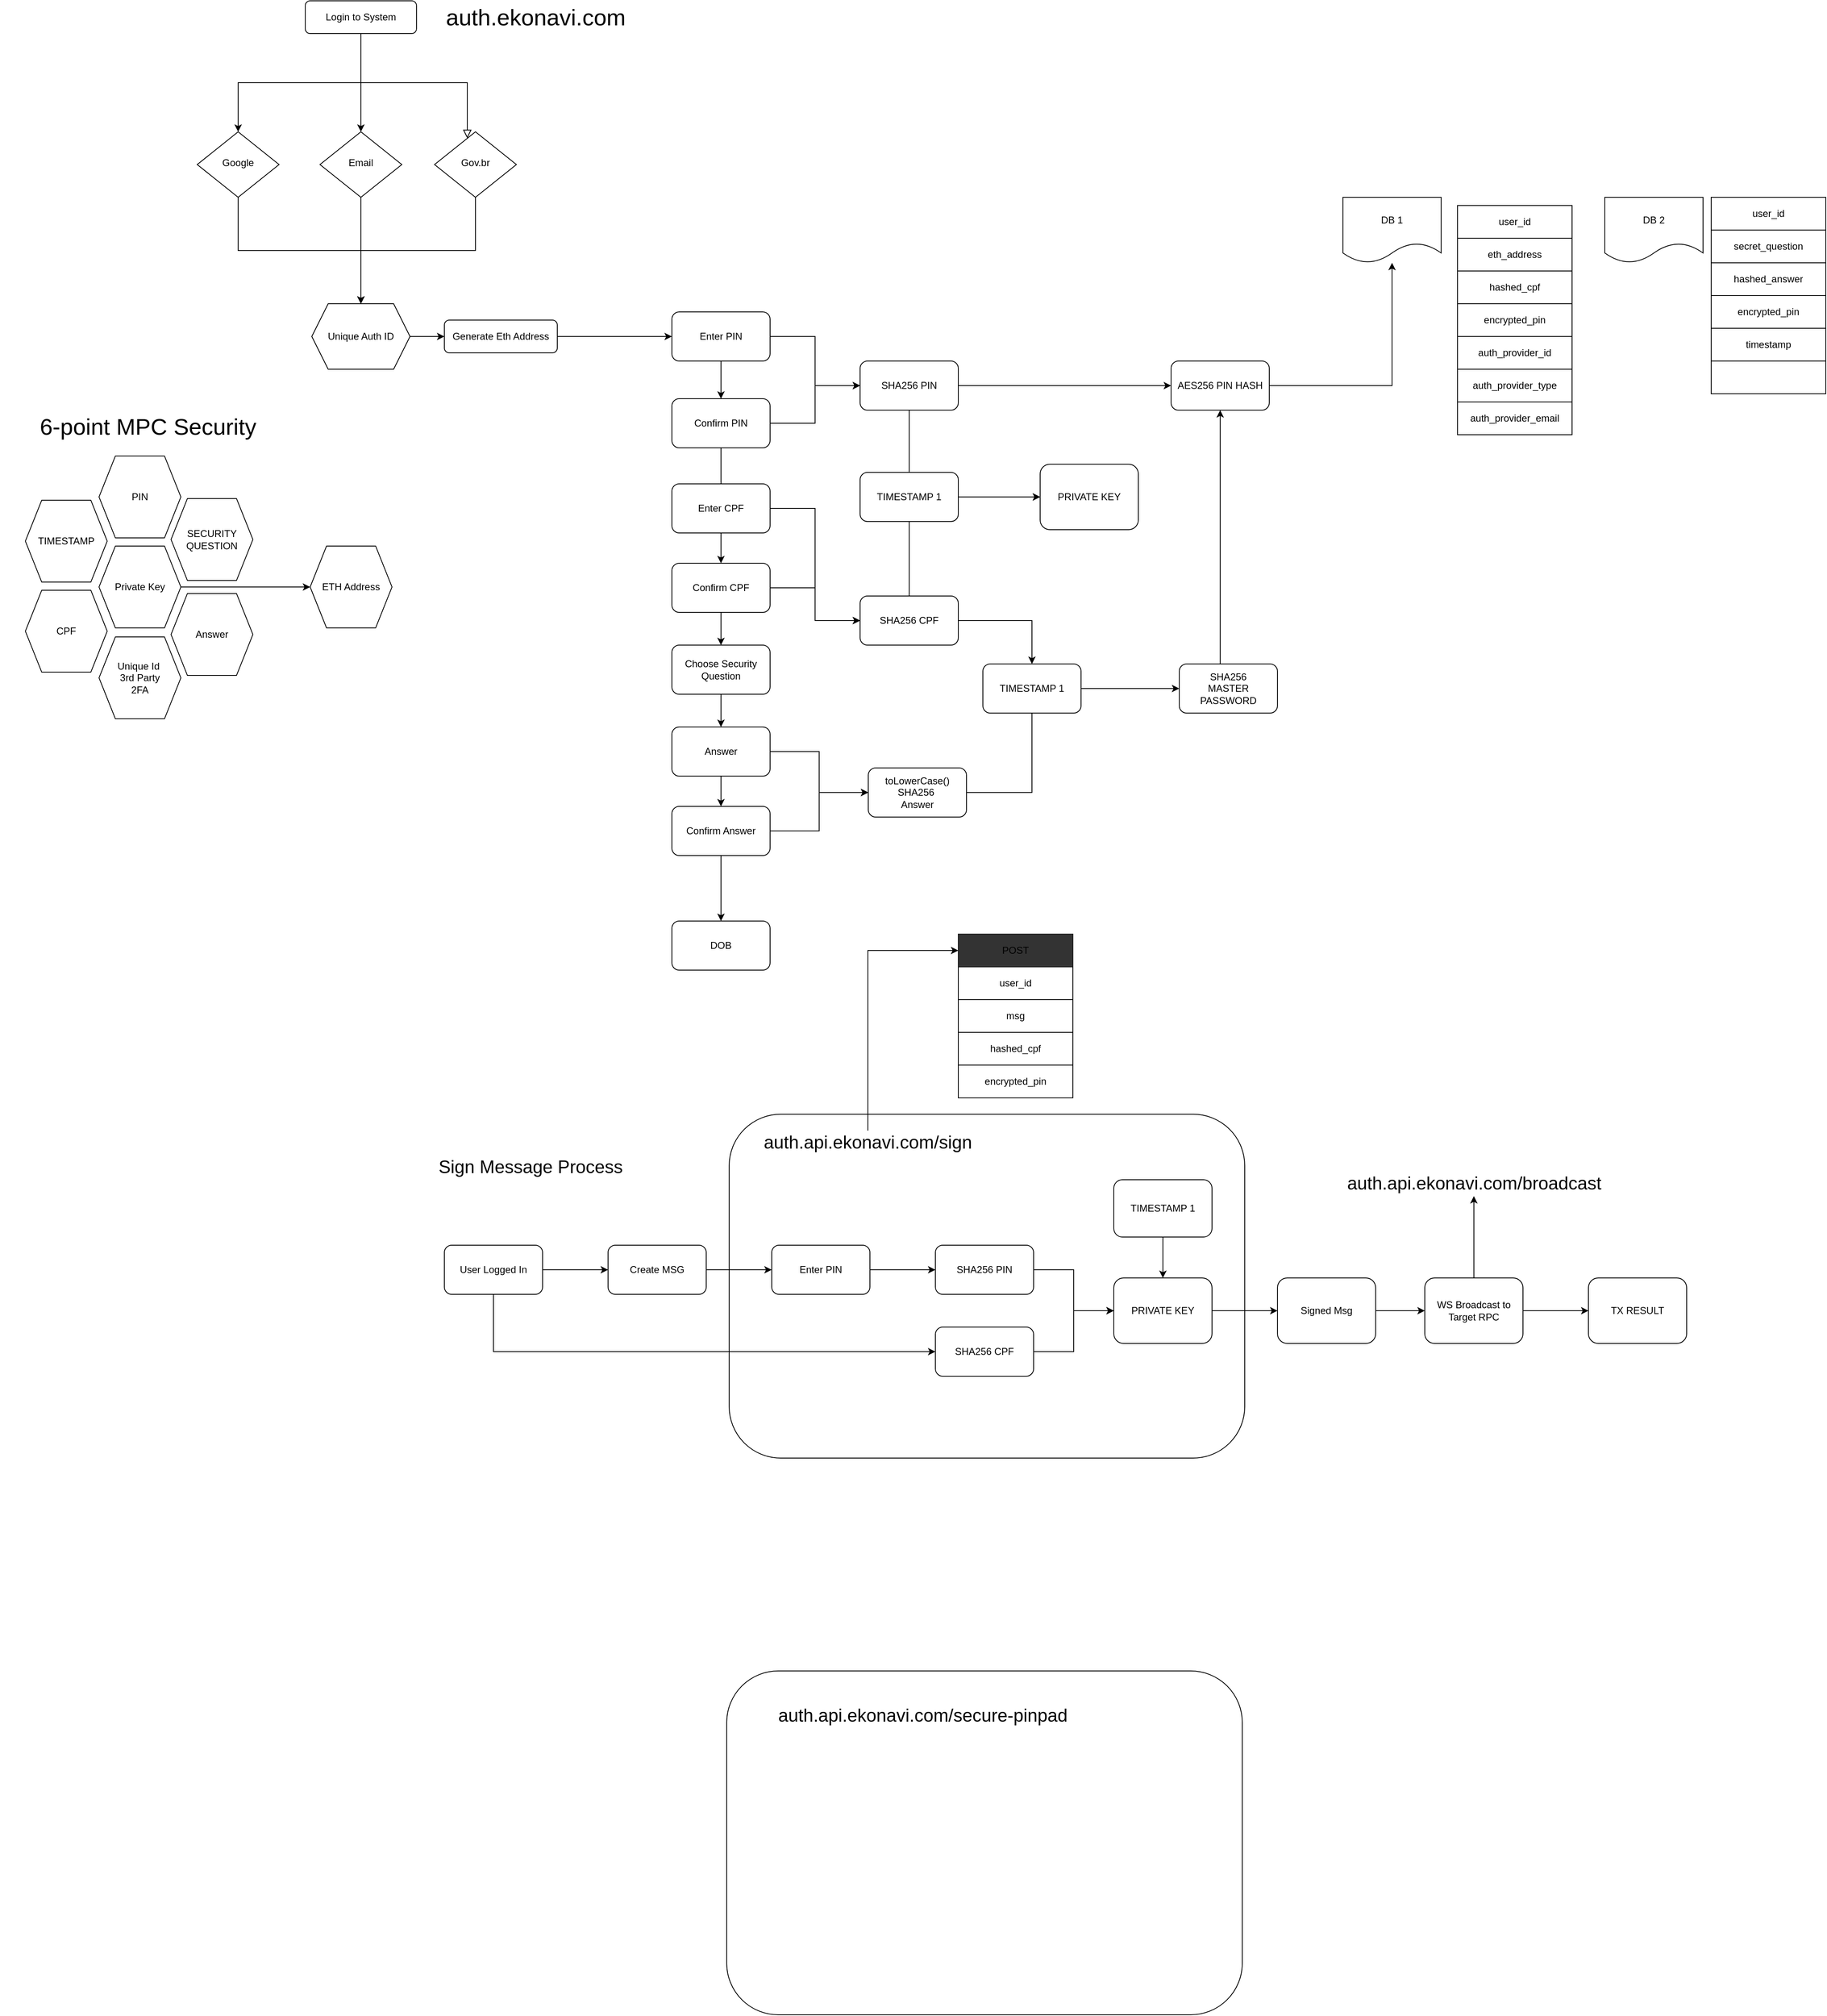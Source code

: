<mxfile version="24.7.5">
  <diagram id="C5RBs43oDa-KdzZeNtuy" name="Page-1">
    <mxGraphModel dx="2520" dy="1973" grid="1" gridSize="10" guides="1" tooltips="1" connect="1" arrows="1" fold="1" page="0" pageScale="1" pageWidth="827" pageHeight="1169" math="0" shadow="0">
      <root>
        <mxCell id="WIyWlLk6GJQsqaUBKTNV-0" />
        <mxCell id="WIyWlLk6GJQsqaUBKTNV-1" parent="WIyWlLk6GJQsqaUBKTNV-0" />
        <mxCell id="WvGBIlMx4rj5G6PDdZ6k-129" value="" style="rounded=1;whiteSpace=wrap;html=1;" vertex="1" parent="WIyWlLk6GJQsqaUBKTNV-1">
          <mxGeometry x="530" y="1280" width="630" height="420" as="geometry" />
        </mxCell>
        <mxCell id="WIyWlLk6GJQsqaUBKTNV-2" value="" style="rounded=0;html=1;jettySize=auto;orthogonalLoop=1;fontSize=11;endArrow=block;endFill=0;endSize=8;strokeWidth=1;shadow=0;labelBackgroundColor=none;edgeStyle=orthogonalEdgeStyle;" parent="WIyWlLk6GJQsqaUBKTNV-1" source="WIyWlLk6GJQsqaUBKTNV-3" target="WIyWlLk6GJQsqaUBKTNV-6" edge="1">
          <mxGeometry relative="1" as="geometry">
            <Array as="points">
              <mxPoint x="80" y="20" />
              <mxPoint x="210" y="20" />
            </Array>
          </mxGeometry>
        </mxCell>
        <mxCell id="WvGBIlMx4rj5G6PDdZ6k-3" style="edgeStyle=orthogonalEdgeStyle;rounded=0;orthogonalLoop=1;jettySize=auto;html=1;exitX=0.5;exitY=1;exitDx=0;exitDy=0;entryX=0.5;entryY=0;entryDx=0;entryDy=0;" edge="1" parent="WIyWlLk6GJQsqaUBKTNV-1" source="WIyWlLk6GJQsqaUBKTNV-3" target="WvGBIlMx4rj5G6PDdZ6k-0">
          <mxGeometry relative="1" as="geometry">
            <Array as="points">
              <mxPoint x="80" y="-10" />
              <mxPoint x="80" y="-10" />
            </Array>
          </mxGeometry>
        </mxCell>
        <mxCell id="WvGBIlMx4rj5G6PDdZ6k-4" style="edgeStyle=orthogonalEdgeStyle;rounded=0;orthogonalLoop=1;jettySize=auto;html=1;exitX=0.5;exitY=1;exitDx=0;exitDy=0;entryX=0.5;entryY=0;entryDx=0;entryDy=0;" edge="1" parent="WIyWlLk6GJQsqaUBKTNV-1" source="WIyWlLk6GJQsqaUBKTNV-3" target="WvGBIlMx4rj5G6PDdZ6k-5">
          <mxGeometry relative="1" as="geometry">
            <mxPoint x="-80" y="100" as="targetPoint" />
            <Array as="points">
              <mxPoint x="80" y="20" />
              <mxPoint x="-70" y="20" />
            </Array>
          </mxGeometry>
        </mxCell>
        <mxCell id="WIyWlLk6GJQsqaUBKTNV-3" value="Login to System" style="rounded=1;whiteSpace=wrap;html=1;fontSize=12;glass=0;strokeWidth=1;shadow=0;" parent="WIyWlLk6GJQsqaUBKTNV-1" vertex="1">
          <mxGeometry x="12" y="-80" width="136" height="40" as="geometry" />
        </mxCell>
        <mxCell id="WvGBIlMx4rj5G6PDdZ6k-15" style="edgeStyle=orthogonalEdgeStyle;rounded=0;orthogonalLoop=1;jettySize=auto;html=1;exitX=0.5;exitY=1;exitDx=0;exitDy=0;entryX=0.5;entryY=0;entryDx=0;entryDy=0;" edge="1" parent="WIyWlLk6GJQsqaUBKTNV-1" source="WIyWlLk6GJQsqaUBKTNV-6" target="WvGBIlMx4rj5G6PDdZ6k-9">
          <mxGeometry relative="1" as="geometry" />
        </mxCell>
        <mxCell id="WIyWlLk6GJQsqaUBKTNV-6" value="Gov.br" style="rhombus;whiteSpace=wrap;html=1;shadow=0;fontFamily=Helvetica;fontSize=12;align=center;strokeWidth=1;spacing=6;spacingTop=-4;" parent="WIyWlLk6GJQsqaUBKTNV-1" vertex="1">
          <mxGeometry x="170" y="80" width="100" height="80" as="geometry" />
        </mxCell>
        <mxCell id="WvGBIlMx4rj5G6PDdZ6k-14" style="edgeStyle=orthogonalEdgeStyle;rounded=0;orthogonalLoop=1;jettySize=auto;html=1;exitX=0.5;exitY=1;exitDx=0;exitDy=0;entryX=0.5;entryY=0;entryDx=0;entryDy=0;" edge="1" parent="WIyWlLk6GJQsqaUBKTNV-1" source="WvGBIlMx4rj5G6PDdZ6k-0" target="WvGBIlMx4rj5G6PDdZ6k-9">
          <mxGeometry relative="1" as="geometry">
            <mxPoint x="400" y="290" as="targetPoint" />
          </mxGeometry>
        </mxCell>
        <mxCell id="WvGBIlMx4rj5G6PDdZ6k-0" value="Email" style="rhombus;whiteSpace=wrap;html=1;shadow=0;fontFamily=Helvetica;fontSize=12;align=center;strokeWidth=1;spacing=6;spacingTop=-4;" vertex="1" parent="WIyWlLk6GJQsqaUBKTNV-1">
          <mxGeometry x="30" y="80" width="100" height="80" as="geometry" />
        </mxCell>
        <mxCell id="WvGBIlMx4rj5G6PDdZ6k-13" style="edgeStyle=orthogonalEdgeStyle;rounded=0;orthogonalLoop=1;jettySize=auto;html=1;exitX=0.5;exitY=1;exitDx=0;exitDy=0;entryX=0.5;entryY=0;entryDx=0;entryDy=0;" edge="1" parent="WIyWlLk6GJQsqaUBKTNV-1" source="WvGBIlMx4rj5G6PDdZ6k-5" target="WvGBIlMx4rj5G6PDdZ6k-9">
          <mxGeometry relative="1" as="geometry" />
        </mxCell>
        <mxCell id="WvGBIlMx4rj5G6PDdZ6k-5" value="Google" style="rhombus;whiteSpace=wrap;html=1;shadow=0;fontFamily=Helvetica;fontSize=12;align=center;strokeWidth=1;spacing=6;spacingTop=-4;" vertex="1" parent="WIyWlLk6GJQsqaUBKTNV-1">
          <mxGeometry x="-120" y="80" width="100" height="80" as="geometry" />
        </mxCell>
        <mxCell id="WvGBIlMx4rj5G6PDdZ6k-17" style="edgeStyle=orthogonalEdgeStyle;rounded=0;orthogonalLoop=1;jettySize=auto;html=1;exitX=1;exitY=0.5;exitDx=0;exitDy=0;entryX=0;entryY=0.5;entryDx=0;entryDy=0;" edge="1" parent="WIyWlLk6GJQsqaUBKTNV-1" source="WvGBIlMx4rj5G6PDdZ6k-9" target="WvGBIlMx4rj5G6PDdZ6k-16">
          <mxGeometry relative="1" as="geometry" />
        </mxCell>
        <mxCell id="WvGBIlMx4rj5G6PDdZ6k-9" value="Unique Auth ID" style="shape=hexagon;perimeter=hexagonPerimeter2;whiteSpace=wrap;html=1;fixedSize=1;" vertex="1" parent="WIyWlLk6GJQsqaUBKTNV-1">
          <mxGeometry x="20" y="290" width="120" height="80" as="geometry" />
        </mxCell>
        <mxCell id="WvGBIlMx4rj5G6PDdZ6k-22" value="" style="edgeStyle=orthogonalEdgeStyle;rounded=0;orthogonalLoop=1;jettySize=auto;html=1;" edge="1" parent="WIyWlLk6GJQsqaUBKTNV-1" source="WvGBIlMx4rj5G6PDdZ6k-16" target="WvGBIlMx4rj5G6PDdZ6k-21">
          <mxGeometry relative="1" as="geometry" />
        </mxCell>
        <mxCell id="WvGBIlMx4rj5G6PDdZ6k-16" value="Generate Eth Address" style="rounded=1;whiteSpace=wrap;html=1;fontSize=12;glass=0;strokeWidth=1;shadow=0;" vertex="1" parent="WIyWlLk6GJQsqaUBKTNV-1">
          <mxGeometry x="182" y="310" width="138" height="40" as="geometry" />
        </mxCell>
        <mxCell id="WvGBIlMx4rj5G6PDdZ6k-24" value="" style="edgeStyle=orthogonalEdgeStyle;rounded=0;orthogonalLoop=1;jettySize=auto;html=1;" edge="1" parent="WIyWlLk6GJQsqaUBKTNV-1" source="WvGBIlMx4rj5G6PDdZ6k-21" target="WvGBIlMx4rj5G6PDdZ6k-23">
          <mxGeometry relative="1" as="geometry" />
        </mxCell>
        <mxCell id="WvGBIlMx4rj5G6PDdZ6k-35" value="" style="edgeStyle=orthogonalEdgeStyle;rounded=0;orthogonalLoop=1;jettySize=auto;html=1;" edge="1" parent="WIyWlLk6GJQsqaUBKTNV-1" source="WvGBIlMx4rj5G6PDdZ6k-21" target="WvGBIlMx4rj5G6PDdZ6k-34">
          <mxGeometry relative="1" as="geometry" />
        </mxCell>
        <mxCell id="WvGBIlMx4rj5G6PDdZ6k-21" value="Enter PIN" style="whiteSpace=wrap;html=1;rounded=1;glass=0;strokeWidth=1;shadow=0;" vertex="1" parent="WIyWlLk6GJQsqaUBKTNV-1">
          <mxGeometry x="460" y="300" width="120" height="60" as="geometry" />
        </mxCell>
        <mxCell id="WvGBIlMx4rj5G6PDdZ6k-26" value="" style="edgeStyle=orthogonalEdgeStyle;rounded=0;orthogonalLoop=1;jettySize=auto;html=1;" edge="1" parent="WIyWlLk6GJQsqaUBKTNV-1" source="WvGBIlMx4rj5G6PDdZ6k-23">
          <mxGeometry relative="1" as="geometry">
            <mxPoint x="520" y="520" as="targetPoint" />
          </mxGeometry>
        </mxCell>
        <mxCell id="WvGBIlMx4rj5G6PDdZ6k-36" style="edgeStyle=orthogonalEdgeStyle;rounded=0;orthogonalLoop=1;jettySize=auto;html=1;exitX=1;exitY=0.5;exitDx=0;exitDy=0;entryX=0;entryY=0.5;entryDx=0;entryDy=0;" edge="1" parent="WIyWlLk6GJQsqaUBKTNV-1" source="WvGBIlMx4rj5G6PDdZ6k-23" target="WvGBIlMx4rj5G6PDdZ6k-34">
          <mxGeometry relative="1" as="geometry" />
        </mxCell>
        <mxCell id="WvGBIlMx4rj5G6PDdZ6k-23" value="Confirm PIN" style="whiteSpace=wrap;html=1;rounded=1;glass=0;strokeWidth=1;shadow=0;" vertex="1" parent="WIyWlLk6GJQsqaUBKTNV-1">
          <mxGeometry x="460" y="406" width="120" height="60" as="geometry" />
        </mxCell>
        <mxCell id="WvGBIlMx4rj5G6PDdZ6k-28" value="" style="edgeStyle=orthogonalEdgeStyle;rounded=0;orthogonalLoop=1;jettySize=auto;html=1;" edge="1" parent="WIyWlLk6GJQsqaUBKTNV-1" source="WvGBIlMx4rj5G6PDdZ6k-25" target="WvGBIlMx4rj5G6PDdZ6k-27">
          <mxGeometry relative="1" as="geometry" />
        </mxCell>
        <mxCell id="WvGBIlMx4rj5G6PDdZ6k-25" value="Choose Security Question" style="whiteSpace=wrap;html=1;rounded=1;glass=0;strokeWidth=1;shadow=0;" vertex="1" parent="WIyWlLk6GJQsqaUBKTNV-1">
          <mxGeometry x="460" y="707" width="120" height="60" as="geometry" />
        </mxCell>
        <mxCell id="WvGBIlMx4rj5G6PDdZ6k-30" value="" style="edgeStyle=orthogonalEdgeStyle;rounded=0;orthogonalLoop=1;jettySize=auto;html=1;" edge="1" parent="WIyWlLk6GJQsqaUBKTNV-1" source="WvGBIlMx4rj5G6PDdZ6k-27" target="WvGBIlMx4rj5G6PDdZ6k-29">
          <mxGeometry relative="1" as="geometry" />
        </mxCell>
        <mxCell id="WvGBIlMx4rj5G6PDdZ6k-32" value="" style="edgeStyle=orthogonalEdgeStyle;rounded=0;orthogonalLoop=1;jettySize=auto;html=1;" edge="1" parent="WIyWlLk6GJQsqaUBKTNV-1" source="WvGBIlMx4rj5G6PDdZ6k-27" target="WvGBIlMx4rj5G6PDdZ6k-31">
          <mxGeometry relative="1" as="geometry" />
        </mxCell>
        <mxCell id="WvGBIlMx4rj5G6PDdZ6k-27" value="Answer" style="whiteSpace=wrap;html=1;rounded=1;glass=0;strokeWidth=1;shadow=0;" vertex="1" parent="WIyWlLk6GJQsqaUBKTNV-1">
          <mxGeometry x="460" y="807" width="120" height="60" as="geometry" />
        </mxCell>
        <mxCell id="WvGBIlMx4rj5G6PDdZ6k-33" style="edgeStyle=orthogonalEdgeStyle;rounded=0;orthogonalLoop=1;jettySize=auto;html=1;exitX=1;exitY=0.5;exitDx=0;exitDy=0;entryX=0;entryY=0.5;entryDx=0;entryDy=0;" edge="1" parent="WIyWlLk6GJQsqaUBKTNV-1" source="WvGBIlMx4rj5G6PDdZ6k-29" target="WvGBIlMx4rj5G6PDdZ6k-31">
          <mxGeometry relative="1" as="geometry" />
        </mxCell>
        <mxCell id="WvGBIlMx4rj5G6PDdZ6k-108" value="" style="edgeStyle=orthogonalEdgeStyle;rounded=0;orthogonalLoop=1;jettySize=auto;html=1;" edge="1" parent="WIyWlLk6GJQsqaUBKTNV-1" source="WvGBIlMx4rj5G6PDdZ6k-29" target="WvGBIlMx4rj5G6PDdZ6k-107">
          <mxGeometry relative="1" as="geometry" />
        </mxCell>
        <mxCell id="WvGBIlMx4rj5G6PDdZ6k-29" value="Confirm Answer" style="whiteSpace=wrap;html=1;rounded=1;glass=0;strokeWidth=1;shadow=0;" vertex="1" parent="WIyWlLk6GJQsqaUBKTNV-1">
          <mxGeometry x="460" y="904" width="120" height="60" as="geometry" />
        </mxCell>
        <mxCell id="WvGBIlMx4rj5G6PDdZ6k-49" style="edgeStyle=orthogonalEdgeStyle;rounded=0;orthogonalLoop=1;jettySize=auto;html=1;entryX=0;entryY=0.5;entryDx=0;entryDy=0;" edge="1" parent="WIyWlLk6GJQsqaUBKTNV-1" source="WvGBIlMx4rj5G6PDdZ6k-31" target="WvGBIlMx4rj5G6PDdZ6k-47">
          <mxGeometry relative="1" as="geometry">
            <Array as="points">
              <mxPoint x="900" y="887" />
              <mxPoint x="900" y="760" />
            </Array>
          </mxGeometry>
        </mxCell>
        <mxCell id="WvGBIlMx4rj5G6PDdZ6k-31" value="toLowerCase()&lt;br&gt;SHA256&amp;nbsp;&lt;br&gt;Answer" style="whiteSpace=wrap;html=1;rounded=1;glass=0;strokeWidth=1;shadow=0;" vertex="1" parent="WIyWlLk6GJQsqaUBKTNV-1">
          <mxGeometry x="700" y="857" width="120" height="60" as="geometry" />
        </mxCell>
        <mxCell id="WvGBIlMx4rj5G6PDdZ6k-51" value="" style="edgeStyle=orthogonalEdgeStyle;rounded=0;orthogonalLoop=1;jettySize=auto;html=1;" edge="1" parent="WIyWlLk6GJQsqaUBKTNV-1" source="WvGBIlMx4rj5G6PDdZ6k-34" target="WvGBIlMx4rj5G6PDdZ6k-50">
          <mxGeometry relative="1" as="geometry" />
        </mxCell>
        <mxCell id="WvGBIlMx4rj5G6PDdZ6k-60" style="edgeStyle=orthogonalEdgeStyle;rounded=0;orthogonalLoop=1;jettySize=auto;html=1;exitX=0.5;exitY=1;exitDx=0;exitDy=0;entryX=0;entryY=0.5;entryDx=0;entryDy=0;" edge="1" parent="WIyWlLk6GJQsqaUBKTNV-1" source="WvGBIlMx4rj5G6PDdZ6k-34" target="WvGBIlMx4rj5G6PDdZ6k-56">
          <mxGeometry relative="1" as="geometry" />
        </mxCell>
        <mxCell id="WvGBIlMx4rj5G6PDdZ6k-34" value="SHA256&amp;nbsp;PIN" style="whiteSpace=wrap;html=1;rounded=1;glass=0;strokeWidth=1;shadow=0;" vertex="1" parent="WIyWlLk6GJQsqaUBKTNV-1">
          <mxGeometry x="690" y="360" width="120" height="60" as="geometry" />
        </mxCell>
        <mxCell id="WvGBIlMx4rj5G6PDdZ6k-39" value="" style="edgeStyle=orthogonalEdgeStyle;rounded=0;orthogonalLoop=1;jettySize=auto;html=1;" edge="1" parent="WIyWlLk6GJQsqaUBKTNV-1" source="WvGBIlMx4rj5G6PDdZ6k-37" target="WvGBIlMx4rj5G6PDdZ6k-38">
          <mxGeometry relative="1" as="geometry" />
        </mxCell>
        <mxCell id="WvGBIlMx4rj5G6PDdZ6k-42" style="edgeStyle=orthogonalEdgeStyle;rounded=0;orthogonalLoop=1;jettySize=auto;html=1;exitX=1;exitY=0.5;exitDx=0;exitDy=0;entryX=0;entryY=0.5;entryDx=0;entryDy=0;" edge="1" parent="WIyWlLk6GJQsqaUBKTNV-1" source="WvGBIlMx4rj5G6PDdZ6k-37" target="WvGBIlMx4rj5G6PDdZ6k-44">
          <mxGeometry relative="1" as="geometry">
            <mxPoint x="660" y="550" as="targetPoint" />
          </mxGeometry>
        </mxCell>
        <mxCell id="WvGBIlMx4rj5G6PDdZ6k-37" value="Enter CPF" style="whiteSpace=wrap;html=1;rounded=1;glass=0;strokeWidth=1;shadow=0;" vertex="1" parent="WIyWlLk6GJQsqaUBKTNV-1">
          <mxGeometry x="460" y="510" width="120" height="60" as="geometry" />
        </mxCell>
        <mxCell id="WvGBIlMx4rj5G6PDdZ6k-40" value="" style="edgeStyle=orthogonalEdgeStyle;rounded=0;orthogonalLoop=1;jettySize=auto;html=1;" edge="1" parent="WIyWlLk6GJQsqaUBKTNV-1" source="WvGBIlMx4rj5G6PDdZ6k-38" target="WvGBIlMx4rj5G6PDdZ6k-25">
          <mxGeometry relative="1" as="geometry" />
        </mxCell>
        <mxCell id="WvGBIlMx4rj5G6PDdZ6k-45" style="edgeStyle=orthogonalEdgeStyle;rounded=0;orthogonalLoop=1;jettySize=auto;html=1;entryX=0;entryY=0.5;entryDx=0;entryDy=0;" edge="1" parent="WIyWlLk6GJQsqaUBKTNV-1" source="WvGBIlMx4rj5G6PDdZ6k-38" target="WvGBIlMx4rj5G6PDdZ6k-44">
          <mxGeometry relative="1" as="geometry" />
        </mxCell>
        <mxCell id="WvGBIlMx4rj5G6PDdZ6k-38" value="Confirm CPF" style="whiteSpace=wrap;html=1;rounded=1;glass=0;strokeWidth=1;shadow=0;" vertex="1" parent="WIyWlLk6GJQsqaUBKTNV-1">
          <mxGeometry x="460" y="607" width="120" height="60" as="geometry" />
        </mxCell>
        <mxCell id="WvGBIlMx4rj5G6PDdZ6k-61" style="edgeStyle=orthogonalEdgeStyle;rounded=0;orthogonalLoop=1;jettySize=auto;html=1;exitX=0.5;exitY=0;exitDx=0;exitDy=0;entryX=0;entryY=0.5;entryDx=0;entryDy=0;" edge="1" parent="WIyWlLk6GJQsqaUBKTNV-1" source="WvGBIlMx4rj5G6PDdZ6k-46" target="WvGBIlMx4rj5G6PDdZ6k-56">
          <mxGeometry relative="1" as="geometry">
            <Array as="points">
              <mxPoint x="750" y="647" />
              <mxPoint x="750" y="490" />
            </Array>
          </mxGeometry>
        </mxCell>
        <mxCell id="WvGBIlMx4rj5G6PDdZ6k-44" value="SHA256 CPF" style="whiteSpace=wrap;html=1;rounded=1;glass=0;strokeWidth=1;shadow=0;" vertex="1" parent="WIyWlLk6GJQsqaUBKTNV-1">
          <mxGeometry x="690" y="647" width="120" height="60" as="geometry" />
        </mxCell>
        <mxCell id="WvGBIlMx4rj5G6PDdZ6k-52" style="edgeStyle=orthogonalEdgeStyle;rounded=0;orthogonalLoop=1;jettySize=auto;html=1;entryX=0.5;entryY=1;entryDx=0;entryDy=0;" edge="1" parent="WIyWlLk6GJQsqaUBKTNV-1" source="WvGBIlMx4rj5G6PDdZ6k-47" target="WvGBIlMx4rj5G6PDdZ6k-50">
          <mxGeometry relative="1" as="geometry">
            <Array as="points">
              <mxPoint x="1130" y="450" />
              <mxPoint x="1130" y="450" />
            </Array>
          </mxGeometry>
        </mxCell>
        <mxCell id="WvGBIlMx4rj5G6PDdZ6k-47" value="SHA256&lt;div&gt;MASTER PASSWORD&lt;/div&gt;" style="whiteSpace=wrap;html=1;rounded=1;glass=0;strokeWidth=1;shadow=0;" vertex="1" parent="WIyWlLk6GJQsqaUBKTNV-1">
          <mxGeometry x="1080" y="730" width="120" height="60" as="geometry" />
        </mxCell>
        <mxCell id="WvGBIlMx4rj5G6PDdZ6k-54" value="" style="edgeStyle=orthogonalEdgeStyle;rounded=0;orthogonalLoop=1;jettySize=auto;html=1;" edge="1" parent="WIyWlLk6GJQsqaUBKTNV-1" source="WvGBIlMx4rj5G6PDdZ6k-50" target="WvGBIlMx4rj5G6PDdZ6k-53">
          <mxGeometry relative="1" as="geometry" />
        </mxCell>
        <mxCell id="WvGBIlMx4rj5G6PDdZ6k-50" value="AES256 PIN HASH" style="whiteSpace=wrap;html=1;rounded=1;glass=0;strokeWidth=1;shadow=0;" vertex="1" parent="WIyWlLk6GJQsqaUBKTNV-1">
          <mxGeometry x="1070" y="360" width="120" height="60" as="geometry" />
        </mxCell>
        <mxCell id="WvGBIlMx4rj5G6PDdZ6k-53" value="DB 1" style="shape=document;whiteSpace=wrap;html=1;boundedLbl=1;rounded=1;glass=0;strokeWidth=1;shadow=0;" vertex="1" parent="WIyWlLk6GJQsqaUBKTNV-1">
          <mxGeometry x="1280" y="160" width="120" height="80" as="geometry" />
        </mxCell>
        <mxCell id="WvGBIlMx4rj5G6PDdZ6k-55" value="DB 2" style="shape=document;whiteSpace=wrap;html=1;boundedLbl=1;rounded=1;glass=0;strokeWidth=1;shadow=0;" vertex="1" parent="WIyWlLk6GJQsqaUBKTNV-1">
          <mxGeometry x="1600" y="160" width="120" height="80" as="geometry" />
        </mxCell>
        <mxCell id="WvGBIlMx4rj5G6PDdZ6k-56" value="PRIVATE KEY" style="whiteSpace=wrap;html=1;rounded=1;glass=0;strokeWidth=1;shadow=0;" vertex="1" parent="WIyWlLk6GJQsqaUBKTNV-1">
          <mxGeometry x="910" y="486" width="120" height="80" as="geometry" />
        </mxCell>
        <mxCell id="WvGBIlMx4rj5G6PDdZ6k-46" value="TIMESTAMP 1" style="whiteSpace=wrap;html=1;rounded=1;glass=0;strokeWidth=1;shadow=0;" vertex="1" parent="WIyWlLk6GJQsqaUBKTNV-1">
          <mxGeometry x="690" y="496" width="120" height="60" as="geometry" />
        </mxCell>
        <mxCell id="WvGBIlMx4rj5G6PDdZ6k-90" value="" style="shape=table;startSize=0;container=1;collapsible=0;childLayout=tableLayout;" vertex="1" parent="WIyWlLk6GJQsqaUBKTNV-1">
          <mxGeometry x="1730" y="160" width="140" height="240" as="geometry" />
        </mxCell>
        <mxCell id="WvGBIlMx4rj5G6PDdZ6k-91" value="" style="shape=tableRow;horizontal=0;startSize=0;swimlaneHead=0;swimlaneBody=0;strokeColor=inherit;top=0;left=0;bottom=0;right=0;collapsible=0;dropTarget=0;fillColor=none;points=[[0,0.5],[1,0.5]];portConstraint=eastwest;" vertex="1" parent="WvGBIlMx4rj5G6PDdZ6k-90">
          <mxGeometry width="140" height="40" as="geometry" />
        </mxCell>
        <mxCell id="WvGBIlMx4rj5G6PDdZ6k-92" value="user_id" style="shape=partialRectangle;html=1;whiteSpace=wrap;connectable=0;strokeColor=inherit;overflow=hidden;fillColor=none;top=0;left=0;bottom=0;right=0;pointerEvents=1;" vertex="1" parent="WvGBIlMx4rj5G6PDdZ6k-91">
          <mxGeometry width="140" height="40" as="geometry">
            <mxRectangle width="140" height="40" as="alternateBounds" />
          </mxGeometry>
        </mxCell>
        <mxCell id="WvGBIlMx4rj5G6PDdZ6k-93" value="" style="shape=tableRow;horizontal=0;startSize=0;swimlaneHead=0;swimlaneBody=0;strokeColor=inherit;top=0;left=0;bottom=0;right=0;collapsible=0;dropTarget=0;fillColor=none;points=[[0,0.5],[1,0.5]];portConstraint=eastwest;" vertex="1" parent="WvGBIlMx4rj5G6PDdZ6k-90">
          <mxGeometry y="40" width="140" height="40" as="geometry" />
        </mxCell>
        <mxCell id="WvGBIlMx4rj5G6PDdZ6k-94" value="secret_question" style="shape=partialRectangle;html=1;whiteSpace=wrap;connectable=0;strokeColor=inherit;overflow=hidden;fillColor=none;top=0;left=0;bottom=0;right=0;pointerEvents=1;" vertex="1" parent="WvGBIlMx4rj5G6PDdZ6k-93">
          <mxGeometry width="140" height="40" as="geometry">
            <mxRectangle width="140" height="40" as="alternateBounds" />
          </mxGeometry>
        </mxCell>
        <mxCell id="WvGBIlMx4rj5G6PDdZ6k-95" value="" style="shape=tableRow;horizontal=0;startSize=0;swimlaneHead=0;swimlaneBody=0;strokeColor=inherit;top=0;left=0;bottom=0;right=0;collapsible=0;dropTarget=0;fillColor=none;points=[[0,0.5],[1,0.5]];portConstraint=eastwest;" vertex="1" parent="WvGBIlMx4rj5G6PDdZ6k-90">
          <mxGeometry y="80" width="140" height="40" as="geometry" />
        </mxCell>
        <mxCell id="WvGBIlMx4rj5G6PDdZ6k-96" value="hashed_answer" style="shape=partialRectangle;html=1;whiteSpace=wrap;connectable=0;strokeColor=inherit;overflow=hidden;fillColor=none;top=0;left=0;bottom=0;right=0;pointerEvents=1;" vertex="1" parent="WvGBIlMx4rj5G6PDdZ6k-95">
          <mxGeometry width="140" height="40" as="geometry">
            <mxRectangle width="140" height="40" as="alternateBounds" />
          </mxGeometry>
        </mxCell>
        <mxCell id="WvGBIlMx4rj5G6PDdZ6k-97" value="" style="shape=tableRow;horizontal=0;startSize=0;swimlaneHead=0;swimlaneBody=0;strokeColor=inherit;top=0;left=0;bottom=0;right=0;collapsible=0;dropTarget=0;fillColor=none;points=[[0,0.5],[1,0.5]];portConstraint=eastwest;" vertex="1" parent="WvGBIlMx4rj5G6PDdZ6k-90">
          <mxGeometry y="120" width="140" height="40" as="geometry" />
        </mxCell>
        <mxCell id="WvGBIlMx4rj5G6PDdZ6k-98" value="encrypted_pin" style="shape=partialRectangle;html=1;whiteSpace=wrap;connectable=0;strokeColor=inherit;overflow=hidden;fillColor=none;top=0;left=0;bottom=0;right=0;pointerEvents=1;" vertex="1" parent="WvGBIlMx4rj5G6PDdZ6k-97">
          <mxGeometry width="140" height="40" as="geometry">
            <mxRectangle width="140" height="40" as="alternateBounds" />
          </mxGeometry>
        </mxCell>
        <mxCell id="WvGBIlMx4rj5G6PDdZ6k-99" value="" style="shape=tableRow;horizontal=0;startSize=0;swimlaneHead=0;swimlaneBody=0;strokeColor=inherit;top=0;left=0;bottom=0;right=0;collapsible=0;dropTarget=0;fillColor=none;points=[[0,0.5],[1,0.5]];portConstraint=eastwest;" vertex="1" parent="WvGBIlMx4rj5G6PDdZ6k-90">
          <mxGeometry y="160" width="140" height="40" as="geometry" />
        </mxCell>
        <mxCell id="WvGBIlMx4rj5G6PDdZ6k-100" value="timestamp" style="shape=partialRectangle;html=1;whiteSpace=wrap;connectable=0;strokeColor=inherit;overflow=hidden;fillColor=none;top=0;left=0;bottom=0;right=0;pointerEvents=1;" vertex="1" parent="WvGBIlMx4rj5G6PDdZ6k-99">
          <mxGeometry width="140" height="40" as="geometry">
            <mxRectangle width="140" height="40" as="alternateBounds" />
          </mxGeometry>
        </mxCell>
        <mxCell id="WvGBIlMx4rj5G6PDdZ6k-101" value="" style="shape=tableRow;horizontal=0;startSize=0;swimlaneHead=0;swimlaneBody=0;strokeColor=inherit;top=0;left=0;bottom=0;right=0;collapsible=0;dropTarget=0;fillColor=none;points=[[0,0.5],[1,0.5]];portConstraint=eastwest;" vertex="1" parent="WvGBIlMx4rj5G6PDdZ6k-90">
          <mxGeometry y="200" width="140" height="40" as="geometry" />
        </mxCell>
        <mxCell id="WvGBIlMx4rj5G6PDdZ6k-102" value="" style="shape=partialRectangle;html=1;whiteSpace=wrap;connectable=0;strokeColor=inherit;overflow=hidden;fillColor=none;top=0;left=0;bottom=0;right=0;pointerEvents=1;" vertex="1" parent="WvGBIlMx4rj5G6PDdZ6k-101">
          <mxGeometry width="140" height="40" as="geometry">
            <mxRectangle width="140" height="40" as="alternateBounds" />
          </mxGeometry>
        </mxCell>
        <mxCell id="WvGBIlMx4rj5G6PDdZ6k-106" value="" style="edgeStyle=orthogonalEdgeStyle;rounded=0;orthogonalLoop=1;jettySize=auto;html=1;exitX=1;exitY=0.5;exitDx=0;exitDy=0;" edge="1" parent="WIyWlLk6GJQsqaUBKTNV-1" source="WvGBIlMx4rj5G6PDdZ6k-44" target="WvGBIlMx4rj5G6PDdZ6k-105">
          <mxGeometry relative="1" as="geometry">
            <mxPoint x="810" y="677" as="sourcePoint" />
            <mxPoint x="1080" y="760" as="targetPoint" />
            <Array as="points" />
          </mxGeometry>
        </mxCell>
        <mxCell id="WvGBIlMx4rj5G6PDdZ6k-105" value="TIMESTAMP 1" style="whiteSpace=wrap;html=1;rounded=1;glass=0;strokeWidth=1;shadow=0;" vertex="1" parent="WIyWlLk6GJQsqaUBKTNV-1">
          <mxGeometry x="840" y="730" width="120" height="60" as="geometry" />
        </mxCell>
        <mxCell id="WvGBIlMx4rj5G6PDdZ6k-107" value="DOB" style="whiteSpace=wrap;html=1;rounded=1;glass=0;strokeWidth=1;shadow=0;" vertex="1" parent="WIyWlLk6GJQsqaUBKTNV-1">
          <mxGeometry x="460" y="1044" width="120" height="60" as="geometry" />
        </mxCell>
        <mxCell id="WvGBIlMx4rj5G6PDdZ6k-111" value="" style="edgeStyle=orthogonalEdgeStyle;rounded=0;orthogonalLoop=1;jettySize=auto;html=1;" edge="1" parent="WIyWlLk6GJQsqaUBKTNV-1" source="WvGBIlMx4rj5G6PDdZ6k-109" target="WvGBIlMx4rj5G6PDdZ6k-110">
          <mxGeometry relative="1" as="geometry" />
        </mxCell>
        <mxCell id="WvGBIlMx4rj5G6PDdZ6k-109" value="Create MSG" style="whiteSpace=wrap;html=1;rounded=1;glass=0;strokeWidth=1;shadow=0;" vertex="1" parent="WIyWlLk6GJQsqaUBKTNV-1">
          <mxGeometry x="382" y="1440" width="120" height="60" as="geometry" />
        </mxCell>
        <mxCell id="WvGBIlMx4rj5G6PDdZ6k-117" value="" style="edgeStyle=orthogonalEdgeStyle;rounded=0;orthogonalLoop=1;jettySize=auto;html=1;" edge="1" parent="WIyWlLk6GJQsqaUBKTNV-1" source="WvGBIlMx4rj5G6PDdZ6k-110" target="WvGBIlMx4rj5G6PDdZ6k-116">
          <mxGeometry relative="1" as="geometry" />
        </mxCell>
        <mxCell id="WvGBIlMx4rj5G6PDdZ6k-110" value="Enter PIN" style="whiteSpace=wrap;html=1;rounded=1;glass=0;strokeWidth=1;shadow=0;" vertex="1" parent="WIyWlLk6GJQsqaUBKTNV-1">
          <mxGeometry x="582" y="1440" width="120" height="60" as="geometry" />
        </mxCell>
        <mxCell id="WvGBIlMx4rj5G6PDdZ6k-114" value="" style="edgeStyle=orthogonalEdgeStyle;rounded=0;orthogonalLoop=1;jettySize=auto;html=1;" edge="1" parent="WIyWlLk6GJQsqaUBKTNV-1" source="WvGBIlMx4rj5G6PDdZ6k-112" target="WvGBIlMx4rj5G6PDdZ6k-109">
          <mxGeometry relative="1" as="geometry" />
        </mxCell>
        <mxCell id="WvGBIlMx4rj5G6PDdZ6k-119" style="edgeStyle=orthogonalEdgeStyle;rounded=0;orthogonalLoop=1;jettySize=auto;html=1;entryX=0;entryY=0.5;entryDx=0;entryDy=0;exitX=0.5;exitY=1;exitDx=0;exitDy=0;" edge="1" parent="WIyWlLk6GJQsqaUBKTNV-1" source="WvGBIlMx4rj5G6PDdZ6k-112" target="WvGBIlMx4rj5G6PDdZ6k-118">
          <mxGeometry relative="1" as="geometry" />
        </mxCell>
        <mxCell id="WvGBIlMx4rj5G6PDdZ6k-112" value="User Logged In" style="whiteSpace=wrap;html=1;rounded=1;glass=0;strokeWidth=1;shadow=0;" vertex="1" parent="WIyWlLk6GJQsqaUBKTNV-1">
          <mxGeometry x="182" y="1440" width="120" height="60" as="geometry" />
        </mxCell>
        <mxCell id="WvGBIlMx4rj5G6PDdZ6k-115" value="Sign Message Process" style="whiteSpace=wrap;html=1;rounded=1;glass=0;strokeWidth=1;shadow=0;fontSize=22;strokeColor=none;" vertex="1" parent="WIyWlLk6GJQsqaUBKTNV-1">
          <mxGeometry x="115" y="1330" width="345" height="30" as="geometry" />
        </mxCell>
        <mxCell id="WvGBIlMx4rj5G6PDdZ6k-122" style="edgeStyle=orthogonalEdgeStyle;rounded=0;orthogonalLoop=1;jettySize=auto;html=1;entryX=0;entryY=0.5;entryDx=0;entryDy=0;" edge="1" parent="WIyWlLk6GJQsqaUBKTNV-1" source="WvGBIlMx4rj5G6PDdZ6k-116" target="WvGBIlMx4rj5G6PDdZ6k-121">
          <mxGeometry relative="1" as="geometry" />
        </mxCell>
        <mxCell id="WvGBIlMx4rj5G6PDdZ6k-116" value="SHA256 PIN" style="whiteSpace=wrap;html=1;rounded=1;glass=0;strokeWidth=1;shadow=0;" vertex="1" parent="WIyWlLk6GJQsqaUBKTNV-1">
          <mxGeometry x="782" y="1440" width="120" height="60" as="geometry" />
        </mxCell>
        <mxCell id="WvGBIlMx4rj5G6PDdZ6k-123" style="edgeStyle=orthogonalEdgeStyle;rounded=0;orthogonalLoop=1;jettySize=auto;html=1;exitX=1;exitY=0.5;exitDx=0;exitDy=0;" edge="1" parent="WIyWlLk6GJQsqaUBKTNV-1" source="WvGBIlMx4rj5G6PDdZ6k-118" target="WvGBIlMx4rj5G6PDdZ6k-121">
          <mxGeometry relative="1" as="geometry" />
        </mxCell>
        <mxCell id="WvGBIlMx4rj5G6PDdZ6k-118" value="SHA256 CPF" style="whiteSpace=wrap;html=1;rounded=1;glass=0;strokeWidth=1;shadow=0;" vertex="1" parent="WIyWlLk6GJQsqaUBKTNV-1">
          <mxGeometry x="782" y="1540" width="120" height="60" as="geometry" />
        </mxCell>
        <mxCell id="WvGBIlMx4rj5G6PDdZ6k-124" value="" style="edgeStyle=orthogonalEdgeStyle;rounded=0;orthogonalLoop=1;jettySize=auto;html=1;" edge="1" parent="WIyWlLk6GJQsqaUBKTNV-1" source="WvGBIlMx4rj5G6PDdZ6k-120" target="WvGBIlMx4rj5G6PDdZ6k-121">
          <mxGeometry relative="1" as="geometry" />
        </mxCell>
        <mxCell id="WvGBIlMx4rj5G6PDdZ6k-120" value="TIMESTAMP 1" style="whiteSpace=wrap;html=1;rounded=1;glass=0;strokeWidth=1;shadow=0;" vertex="1" parent="WIyWlLk6GJQsqaUBKTNV-1">
          <mxGeometry x="1000" y="1360" width="120" height="70" as="geometry" />
        </mxCell>
        <mxCell id="WvGBIlMx4rj5G6PDdZ6k-126" value="" style="edgeStyle=orthogonalEdgeStyle;rounded=0;orthogonalLoop=1;jettySize=auto;html=1;" edge="1" parent="WIyWlLk6GJQsqaUBKTNV-1" source="WvGBIlMx4rj5G6PDdZ6k-121" target="WvGBIlMx4rj5G6PDdZ6k-125">
          <mxGeometry relative="1" as="geometry" />
        </mxCell>
        <mxCell id="WvGBIlMx4rj5G6PDdZ6k-121" value="PRIVATE KEY" style="whiteSpace=wrap;html=1;rounded=1;glass=0;strokeWidth=1;shadow=0;" vertex="1" parent="WIyWlLk6GJQsqaUBKTNV-1">
          <mxGeometry x="1000" y="1480" width="120" height="80" as="geometry" />
        </mxCell>
        <mxCell id="WvGBIlMx4rj5G6PDdZ6k-128" value="" style="edgeStyle=orthogonalEdgeStyle;rounded=0;orthogonalLoop=1;jettySize=auto;html=1;" edge="1" parent="WIyWlLk6GJQsqaUBKTNV-1" source="WvGBIlMx4rj5G6PDdZ6k-125" target="WvGBIlMx4rj5G6PDdZ6k-127">
          <mxGeometry relative="1" as="geometry" />
        </mxCell>
        <mxCell id="WvGBIlMx4rj5G6PDdZ6k-125" value="Signed Msg" style="whiteSpace=wrap;html=1;rounded=1;glass=0;strokeWidth=1;shadow=0;" vertex="1" parent="WIyWlLk6GJQsqaUBKTNV-1">
          <mxGeometry x="1200" y="1480" width="120" height="80" as="geometry" />
        </mxCell>
        <mxCell id="WvGBIlMx4rj5G6PDdZ6k-161" value="" style="edgeStyle=orthogonalEdgeStyle;rounded=0;orthogonalLoop=1;jettySize=auto;html=1;" edge="1" parent="WIyWlLk6GJQsqaUBKTNV-1" source="WvGBIlMx4rj5G6PDdZ6k-127" target="WvGBIlMx4rj5G6PDdZ6k-160">
          <mxGeometry relative="1" as="geometry" />
        </mxCell>
        <mxCell id="WvGBIlMx4rj5G6PDdZ6k-162" style="edgeStyle=orthogonalEdgeStyle;rounded=0;orthogonalLoop=1;jettySize=auto;html=1;exitX=0.5;exitY=0;exitDx=0;exitDy=0;entryX=0.5;entryY=1;entryDx=0;entryDy=0;" edge="1" parent="WIyWlLk6GJQsqaUBKTNV-1" source="WvGBIlMx4rj5G6PDdZ6k-127" target="WvGBIlMx4rj5G6PDdZ6k-133">
          <mxGeometry relative="1" as="geometry" />
        </mxCell>
        <mxCell id="WvGBIlMx4rj5G6PDdZ6k-127" value="WS Broadcast to Target RPC" style="whiteSpace=wrap;html=1;rounded=1;glass=0;strokeWidth=1;shadow=0;" vertex="1" parent="WIyWlLk6GJQsqaUBKTNV-1">
          <mxGeometry x="1380" y="1480" width="120" height="80" as="geometry" />
        </mxCell>
        <mxCell id="WvGBIlMx4rj5G6PDdZ6k-157" style="edgeStyle=orthogonalEdgeStyle;rounded=0;orthogonalLoop=1;jettySize=auto;html=1;exitX=0.5;exitY=0;exitDx=0;exitDy=0;entryX=0;entryY=0.5;entryDx=0;entryDy=0;" edge="1" parent="WIyWlLk6GJQsqaUBKTNV-1" source="WvGBIlMx4rj5G6PDdZ6k-130" target="WvGBIlMx4rj5G6PDdZ6k-155">
          <mxGeometry relative="1" as="geometry" />
        </mxCell>
        <mxCell id="WvGBIlMx4rj5G6PDdZ6k-130" value="auth.api.ekonavi.com/sign" style="whiteSpace=wrap;html=1;rounded=1;glass=0;strokeWidth=1;shadow=0;fontSize=22;strokeColor=none;" vertex="1" parent="WIyWlLk6GJQsqaUBKTNV-1">
          <mxGeometry x="578" y="1300" width="243" height="30" as="geometry" />
        </mxCell>
        <mxCell id="WvGBIlMx4rj5G6PDdZ6k-133" value="auth.api.ekonavi.com/broadcast" style="whiteSpace=wrap;html=1;rounded=1;glass=0;strokeWidth=1;shadow=0;fontSize=22;strokeColor=none;" vertex="1" parent="WIyWlLk6GJQsqaUBKTNV-1">
          <mxGeometry x="1317.5" y="1350" width="245" height="30" as="geometry" />
        </mxCell>
        <mxCell id="WvGBIlMx4rj5G6PDdZ6k-134" value="" style="shape=table;startSize=0;container=1;collapsible=0;childLayout=tableLayout;" vertex="1" parent="WIyWlLk6GJQsqaUBKTNV-1">
          <mxGeometry x="1420" y="170" width="140" height="280" as="geometry" />
        </mxCell>
        <mxCell id="WvGBIlMx4rj5G6PDdZ6k-135" value="" style="shape=tableRow;horizontal=0;startSize=0;swimlaneHead=0;swimlaneBody=0;strokeColor=inherit;top=0;left=0;bottom=0;right=0;collapsible=0;dropTarget=0;fillColor=none;points=[[0,0.5],[1,0.5]];portConstraint=eastwest;" vertex="1" parent="WvGBIlMx4rj5G6PDdZ6k-134">
          <mxGeometry width="140" height="40" as="geometry" />
        </mxCell>
        <mxCell id="WvGBIlMx4rj5G6PDdZ6k-136" value="user_id" style="shape=partialRectangle;html=1;whiteSpace=wrap;connectable=0;strokeColor=inherit;overflow=hidden;fillColor=none;top=0;left=0;bottom=0;right=0;pointerEvents=1;" vertex="1" parent="WvGBIlMx4rj5G6PDdZ6k-135">
          <mxGeometry width="140" height="40" as="geometry">
            <mxRectangle width="140" height="40" as="alternateBounds" />
          </mxGeometry>
        </mxCell>
        <mxCell id="WvGBIlMx4rj5G6PDdZ6k-137" value="" style="shape=tableRow;horizontal=0;startSize=0;swimlaneHead=0;swimlaneBody=0;strokeColor=inherit;top=0;left=0;bottom=0;right=0;collapsible=0;dropTarget=0;fillColor=none;points=[[0,0.5],[1,0.5]];portConstraint=eastwest;" vertex="1" parent="WvGBIlMx4rj5G6PDdZ6k-134">
          <mxGeometry y="40" width="140" height="40" as="geometry" />
        </mxCell>
        <mxCell id="WvGBIlMx4rj5G6PDdZ6k-138" value="eth_address" style="shape=partialRectangle;html=1;whiteSpace=wrap;connectable=0;strokeColor=inherit;overflow=hidden;fillColor=none;top=0;left=0;bottom=0;right=0;pointerEvents=1;" vertex="1" parent="WvGBIlMx4rj5G6PDdZ6k-137">
          <mxGeometry width="140" height="40" as="geometry">
            <mxRectangle width="140" height="40" as="alternateBounds" />
          </mxGeometry>
        </mxCell>
        <mxCell id="WvGBIlMx4rj5G6PDdZ6k-139" value="" style="shape=tableRow;horizontal=0;startSize=0;swimlaneHead=0;swimlaneBody=0;strokeColor=inherit;top=0;left=0;bottom=0;right=0;collapsible=0;dropTarget=0;fillColor=none;points=[[0,0.5],[1,0.5]];portConstraint=eastwest;" vertex="1" parent="WvGBIlMx4rj5G6PDdZ6k-134">
          <mxGeometry y="80" width="140" height="40" as="geometry" />
        </mxCell>
        <mxCell id="WvGBIlMx4rj5G6PDdZ6k-140" value="hashed_cpf" style="shape=partialRectangle;html=1;whiteSpace=wrap;connectable=0;strokeColor=inherit;overflow=hidden;fillColor=none;top=0;left=0;bottom=0;right=0;pointerEvents=1;" vertex="1" parent="WvGBIlMx4rj5G6PDdZ6k-139">
          <mxGeometry width="140" height="40" as="geometry">
            <mxRectangle width="140" height="40" as="alternateBounds" />
          </mxGeometry>
        </mxCell>
        <mxCell id="WvGBIlMx4rj5G6PDdZ6k-141" value="" style="shape=tableRow;horizontal=0;startSize=0;swimlaneHead=0;swimlaneBody=0;strokeColor=inherit;top=0;left=0;bottom=0;right=0;collapsible=0;dropTarget=0;fillColor=none;points=[[0,0.5],[1,0.5]];portConstraint=eastwest;" vertex="1" parent="WvGBIlMx4rj5G6PDdZ6k-134">
          <mxGeometry y="120" width="140" height="40" as="geometry" />
        </mxCell>
        <mxCell id="WvGBIlMx4rj5G6PDdZ6k-142" value="encrypted_pin" style="shape=partialRectangle;html=1;whiteSpace=wrap;connectable=0;strokeColor=inherit;overflow=hidden;fillColor=none;top=0;left=0;bottom=0;right=0;pointerEvents=1;" vertex="1" parent="WvGBIlMx4rj5G6PDdZ6k-141">
          <mxGeometry width="140" height="40" as="geometry">
            <mxRectangle width="140" height="40" as="alternateBounds" />
          </mxGeometry>
        </mxCell>
        <mxCell id="WvGBIlMx4rj5G6PDdZ6k-143" value="" style="shape=tableRow;horizontal=0;startSize=0;swimlaneHead=0;swimlaneBody=0;strokeColor=inherit;top=0;left=0;bottom=0;right=0;collapsible=0;dropTarget=0;fillColor=none;points=[[0,0.5],[1,0.5]];portConstraint=eastwest;" vertex="1" parent="WvGBIlMx4rj5G6PDdZ6k-134">
          <mxGeometry y="160" width="140" height="40" as="geometry" />
        </mxCell>
        <mxCell id="WvGBIlMx4rj5G6PDdZ6k-144" value="auth_provider_id" style="shape=partialRectangle;html=1;whiteSpace=wrap;connectable=0;strokeColor=inherit;overflow=hidden;fillColor=none;top=0;left=0;bottom=0;right=0;pointerEvents=1;" vertex="1" parent="WvGBIlMx4rj5G6PDdZ6k-143">
          <mxGeometry width="140" height="40" as="geometry">
            <mxRectangle width="140" height="40" as="alternateBounds" />
          </mxGeometry>
        </mxCell>
        <mxCell id="WvGBIlMx4rj5G6PDdZ6k-145" value="" style="shape=tableRow;horizontal=0;startSize=0;swimlaneHead=0;swimlaneBody=0;strokeColor=inherit;top=0;left=0;bottom=0;right=0;collapsible=0;dropTarget=0;fillColor=none;points=[[0,0.5],[1,0.5]];portConstraint=eastwest;" vertex="1" parent="WvGBIlMx4rj5G6PDdZ6k-134">
          <mxGeometry y="200" width="140" height="40" as="geometry" />
        </mxCell>
        <mxCell id="WvGBIlMx4rj5G6PDdZ6k-146" value="auth_provider_type" style="shape=partialRectangle;html=1;whiteSpace=wrap;connectable=0;strokeColor=inherit;overflow=hidden;fillColor=none;top=0;left=0;bottom=0;right=0;pointerEvents=1;" vertex="1" parent="WvGBIlMx4rj5G6PDdZ6k-145">
          <mxGeometry width="140" height="40" as="geometry">
            <mxRectangle width="140" height="40" as="alternateBounds" />
          </mxGeometry>
        </mxCell>
        <mxCell id="WvGBIlMx4rj5G6PDdZ6k-147" style="shape=tableRow;horizontal=0;startSize=0;swimlaneHead=0;swimlaneBody=0;strokeColor=inherit;top=0;left=0;bottom=0;right=0;collapsible=0;dropTarget=0;fillColor=none;points=[[0,0.5],[1,0.5]];portConstraint=eastwest;" vertex="1" parent="WvGBIlMx4rj5G6PDdZ6k-134">
          <mxGeometry y="240" width="140" height="40" as="geometry" />
        </mxCell>
        <mxCell id="WvGBIlMx4rj5G6PDdZ6k-148" value="auth_provider_email" style="shape=partialRectangle;html=1;whiteSpace=wrap;connectable=0;strokeColor=inherit;overflow=hidden;fillColor=none;top=0;left=0;bottom=0;right=0;pointerEvents=1;" vertex="1" parent="WvGBIlMx4rj5G6PDdZ6k-147">
          <mxGeometry width="140" height="40" as="geometry">
            <mxRectangle width="140" height="40" as="alternateBounds" />
          </mxGeometry>
        </mxCell>
        <mxCell id="WvGBIlMx4rj5G6PDdZ6k-64" value="" style="shape=table;startSize=0;container=1;collapsible=0;childLayout=tableLayout;" vertex="1" parent="WIyWlLk6GJQsqaUBKTNV-1">
          <mxGeometry x="810" y="1060" width="140" height="200" as="geometry" />
        </mxCell>
        <mxCell id="WvGBIlMx4rj5G6PDdZ6k-155" style="shape=tableRow;horizontal=0;startSize=0;swimlaneHead=0;swimlaneBody=0;strokeColor=inherit;top=0;left=0;bottom=0;right=0;collapsible=0;dropTarget=0;fillColor=none;points=[[0,0.5],[1,0.5]];portConstraint=eastwest;" vertex="1" parent="WvGBIlMx4rj5G6PDdZ6k-64">
          <mxGeometry width="140" height="40" as="geometry" />
        </mxCell>
        <mxCell id="WvGBIlMx4rj5G6PDdZ6k-156" value="POST" style="shape=partialRectangle;html=1;whiteSpace=wrap;connectable=0;strokeColor=inherit;overflow=hidden;fillColor=#333333;top=0;left=0;bottom=0;right=0;pointerEvents=1;" vertex="1" parent="WvGBIlMx4rj5G6PDdZ6k-155">
          <mxGeometry width="140" height="40" as="geometry">
            <mxRectangle width="140" height="40" as="alternateBounds" />
          </mxGeometry>
        </mxCell>
        <mxCell id="WvGBIlMx4rj5G6PDdZ6k-65" value="" style="shape=tableRow;horizontal=0;startSize=0;swimlaneHead=0;swimlaneBody=0;strokeColor=inherit;top=0;left=0;bottom=0;right=0;collapsible=0;dropTarget=0;fillColor=none;points=[[0,0.5],[1,0.5]];portConstraint=eastwest;" vertex="1" parent="WvGBIlMx4rj5G6PDdZ6k-64">
          <mxGeometry y="40" width="140" height="40" as="geometry" />
        </mxCell>
        <mxCell id="WvGBIlMx4rj5G6PDdZ6k-66" value="user_id" style="shape=partialRectangle;html=1;whiteSpace=wrap;connectable=0;strokeColor=inherit;overflow=hidden;fillColor=none;top=0;left=0;bottom=0;right=0;pointerEvents=1;" vertex="1" parent="WvGBIlMx4rj5G6PDdZ6k-65">
          <mxGeometry width="140" height="40" as="geometry">
            <mxRectangle width="140" height="40" as="alternateBounds" />
          </mxGeometry>
        </mxCell>
        <mxCell id="WvGBIlMx4rj5G6PDdZ6k-67" value="" style="shape=tableRow;horizontal=0;startSize=0;swimlaneHead=0;swimlaneBody=0;strokeColor=inherit;top=0;left=0;bottom=0;right=0;collapsible=0;dropTarget=0;fillColor=none;points=[[0,0.5],[1,0.5]];portConstraint=eastwest;" vertex="1" parent="WvGBIlMx4rj5G6PDdZ6k-64">
          <mxGeometry y="80" width="140" height="40" as="geometry" />
        </mxCell>
        <mxCell id="WvGBIlMx4rj5G6PDdZ6k-68" value="msg" style="shape=partialRectangle;html=1;whiteSpace=wrap;connectable=0;strokeColor=inherit;overflow=hidden;fillColor=none;top=0;left=0;bottom=0;right=0;pointerEvents=1;" vertex="1" parent="WvGBIlMx4rj5G6PDdZ6k-67">
          <mxGeometry width="140" height="40" as="geometry">
            <mxRectangle width="140" height="40" as="alternateBounds" />
          </mxGeometry>
        </mxCell>
        <mxCell id="WvGBIlMx4rj5G6PDdZ6k-69" value="" style="shape=tableRow;horizontal=0;startSize=0;swimlaneHead=0;swimlaneBody=0;strokeColor=inherit;top=0;left=0;bottom=0;right=0;collapsible=0;dropTarget=0;fillColor=none;points=[[0,0.5],[1,0.5]];portConstraint=eastwest;" vertex="1" parent="WvGBIlMx4rj5G6PDdZ6k-64">
          <mxGeometry y="120" width="140" height="40" as="geometry" />
        </mxCell>
        <mxCell id="WvGBIlMx4rj5G6PDdZ6k-70" value="hashed_cpf" style="shape=partialRectangle;html=1;whiteSpace=wrap;connectable=0;strokeColor=inherit;overflow=hidden;fillColor=none;top=0;left=0;bottom=0;right=0;pointerEvents=1;" vertex="1" parent="WvGBIlMx4rj5G6PDdZ6k-69">
          <mxGeometry width="140" height="40" as="geometry">
            <mxRectangle width="140" height="40" as="alternateBounds" />
          </mxGeometry>
        </mxCell>
        <mxCell id="WvGBIlMx4rj5G6PDdZ6k-71" value="" style="shape=tableRow;horizontal=0;startSize=0;swimlaneHead=0;swimlaneBody=0;strokeColor=inherit;top=0;left=0;bottom=0;right=0;collapsible=0;dropTarget=0;fillColor=none;points=[[0,0.5],[1,0.5]];portConstraint=eastwest;" vertex="1" parent="WvGBIlMx4rj5G6PDdZ6k-64">
          <mxGeometry y="160" width="140" height="40" as="geometry" />
        </mxCell>
        <mxCell id="WvGBIlMx4rj5G6PDdZ6k-72" value="encrypted_pin" style="shape=partialRectangle;html=1;whiteSpace=wrap;connectable=0;strokeColor=inherit;overflow=hidden;fillColor=none;top=0;left=0;bottom=0;right=0;pointerEvents=1;" vertex="1" parent="WvGBIlMx4rj5G6PDdZ6k-71">
          <mxGeometry width="140" height="40" as="geometry">
            <mxRectangle width="140" height="40" as="alternateBounds" />
          </mxGeometry>
        </mxCell>
        <mxCell id="WvGBIlMx4rj5G6PDdZ6k-153" value="auth.ekonavi.com" style="shape=partialRectangle;html=1;whiteSpace=wrap;connectable=0;strokeColor=inherit;overflow=hidden;fillColor=none;top=0;left=0;bottom=0;right=0;pointerEvents=1;fontSize=28;align=left;" vertex="1" parent="WIyWlLk6GJQsqaUBKTNV-1">
          <mxGeometry x="182" y="-80" width="360" height="40" as="geometry">
            <mxRectangle width="140" height="40" as="alternateBounds" />
          </mxGeometry>
        </mxCell>
        <mxCell id="WvGBIlMx4rj5G6PDdZ6k-158" value="" style="rounded=1;whiteSpace=wrap;html=1;" vertex="1" parent="WIyWlLk6GJQsqaUBKTNV-1">
          <mxGeometry x="527" y="1960" width="630" height="420" as="geometry" />
        </mxCell>
        <mxCell id="WvGBIlMx4rj5G6PDdZ6k-159" value="auth.api.ekonavi.com/secure-pinpad" style="whiteSpace=wrap;html=1;rounded=1;glass=0;strokeWidth=1;shadow=0;fontSize=22;strokeColor=none;align=left;" vertex="1" parent="WIyWlLk6GJQsqaUBKTNV-1">
          <mxGeometry x="588" y="2000" width="452" height="30" as="geometry" />
        </mxCell>
        <mxCell id="WvGBIlMx4rj5G6PDdZ6k-160" value="TX RESULT" style="whiteSpace=wrap;html=1;rounded=1;glass=0;strokeWidth=1;shadow=0;" vertex="1" parent="WIyWlLk6GJQsqaUBKTNV-1">
          <mxGeometry x="1580" y="1480" width="120" height="80" as="geometry" />
        </mxCell>
        <mxCell id="WvGBIlMx4rj5G6PDdZ6k-7" value="TIMESTAMP" style="shape=hexagon;perimeter=hexagonPerimeter2;whiteSpace=wrap;html=1;fixedSize=1;" vertex="1" parent="WIyWlLk6GJQsqaUBKTNV-1">
          <mxGeometry x="-330" y="530" width="100" height="100" as="geometry" />
        </mxCell>
        <mxCell id="WvGBIlMx4rj5G6PDdZ6k-8" value="CPF" style="shape=hexagon;perimeter=hexagonPerimeter2;whiteSpace=wrap;html=1;fixedSize=1;" vertex="1" parent="WIyWlLk6GJQsqaUBKTNV-1">
          <mxGeometry x="-330" y="640" width="100" height="100" as="geometry" />
        </mxCell>
        <mxCell id="WvGBIlMx4rj5G6PDdZ6k-10" value="PIN" style="shape=hexagon;perimeter=hexagonPerimeter2;whiteSpace=wrap;html=1;fixedSize=1;" vertex="1" parent="WIyWlLk6GJQsqaUBKTNV-1">
          <mxGeometry x="-240" y="476" width="100" height="100" as="geometry" />
        </mxCell>
        <mxCell id="WvGBIlMx4rj5G6PDdZ6k-11" value="SECURITY QUESTION" style="shape=hexagon;perimeter=hexagonPerimeter2;whiteSpace=wrap;html=1;fixedSize=1;" vertex="1" parent="WIyWlLk6GJQsqaUBKTNV-1">
          <mxGeometry x="-152" y="528" width="100" height="100" as="geometry" />
        </mxCell>
        <mxCell id="WvGBIlMx4rj5G6PDdZ6k-12" value="Answer" style="shape=hexagon;perimeter=hexagonPerimeter2;whiteSpace=wrap;html=1;fixedSize=1;" vertex="1" parent="WIyWlLk6GJQsqaUBKTNV-1">
          <mxGeometry x="-152" y="644" width="100" height="100" as="geometry" />
        </mxCell>
        <mxCell id="WvGBIlMx4rj5G6PDdZ6k-18" value="Unique Id&amp;nbsp;&lt;div&gt;3rd Party&lt;div&gt;2FA&lt;/div&gt;&lt;/div&gt;" style="shape=hexagon;perimeter=hexagonPerimeter2;whiteSpace=wrap;html=1;fixedSize=1;" vertex="1" parent="WIyWlLk6GJQsqaUBKTNV-1">
          <mxGeometry x="-240" y="697" width="100" height="100" as="geometry" />
        </mxCell>
        <mxCell id="WvGBIlMx4rj5G6PDdZ6k-167" style="edgeStyle=orthogonalEdgeStyle;rounded=0;orthogonalLoop=1;jettySize=auto;html=1;exitX=1;exitY=0.5;exitDx=0;exitDy=0;entryX=0;entryY=0.5;entryDx=0;entryDy=0;" edge="1" parent="WIyWlLk6GJQsqaUBKTNV-1" source="WvGBIlMx4rj5G6PDdZ6k-19" target="WvGBIlMx4rj5G6PDdZ6k-166">
          <mxGeometry relative="1" as="geometry" />
        </mxCell>
        <mxCell id="WvGBIlMx4rj5G6PDdZ6k-19" value="Private Key" style="shape=hexagon;perimeter=hexagonPerimeter2;whiteSpace=wrap;html=1;fixedSize=1;" vertex="1" parent="WIyWlLk6GJQsqaUBKTNV-1">
          <mxGeometry x="-240" y="586" width="100" height="100" as="geometry" />
        </mxCell>
        <mxCell id="WvGBIlMx4rj5G6PDdZ6k-164" value="6-point MPC Security" style="shape=partialRectangle;html=1;whiteSpace=wrap;connectable=0;strokeColor=inherit;overflow=hidden;fillColor=none;top=0;left=0;bottom=0;right=0;pointerEvents=1;fontSize=28;align=center;" vertex="1" parent="WIyWlLk6GJQsqaUBKTNV-1">
          <mxGeometry x="-360" y="420" width="360" height="40" as="geometry">
            <mxRectangle width="140" height="40" as="alternateBounds" />
          </mxGeometry>
        </mxCell>
        <mxCell id="WvGBIlMx4rj5G6PDdZ6k-166" value="ETH Address" style="shape=hexagon;perimeter=hexagonPerimeter2;whiteSpace=wrap;html=1;fixedSize=1;" vertex="1" parent="WIyWlLk6GJQsqaUBKTNV-1">
          <mxGeometry x="18" y="586" width="100" height="100" as="geometry" />
        </mxCell>
      </root>
    </mxGraphModel>
  </diagram>
</mxfile>
